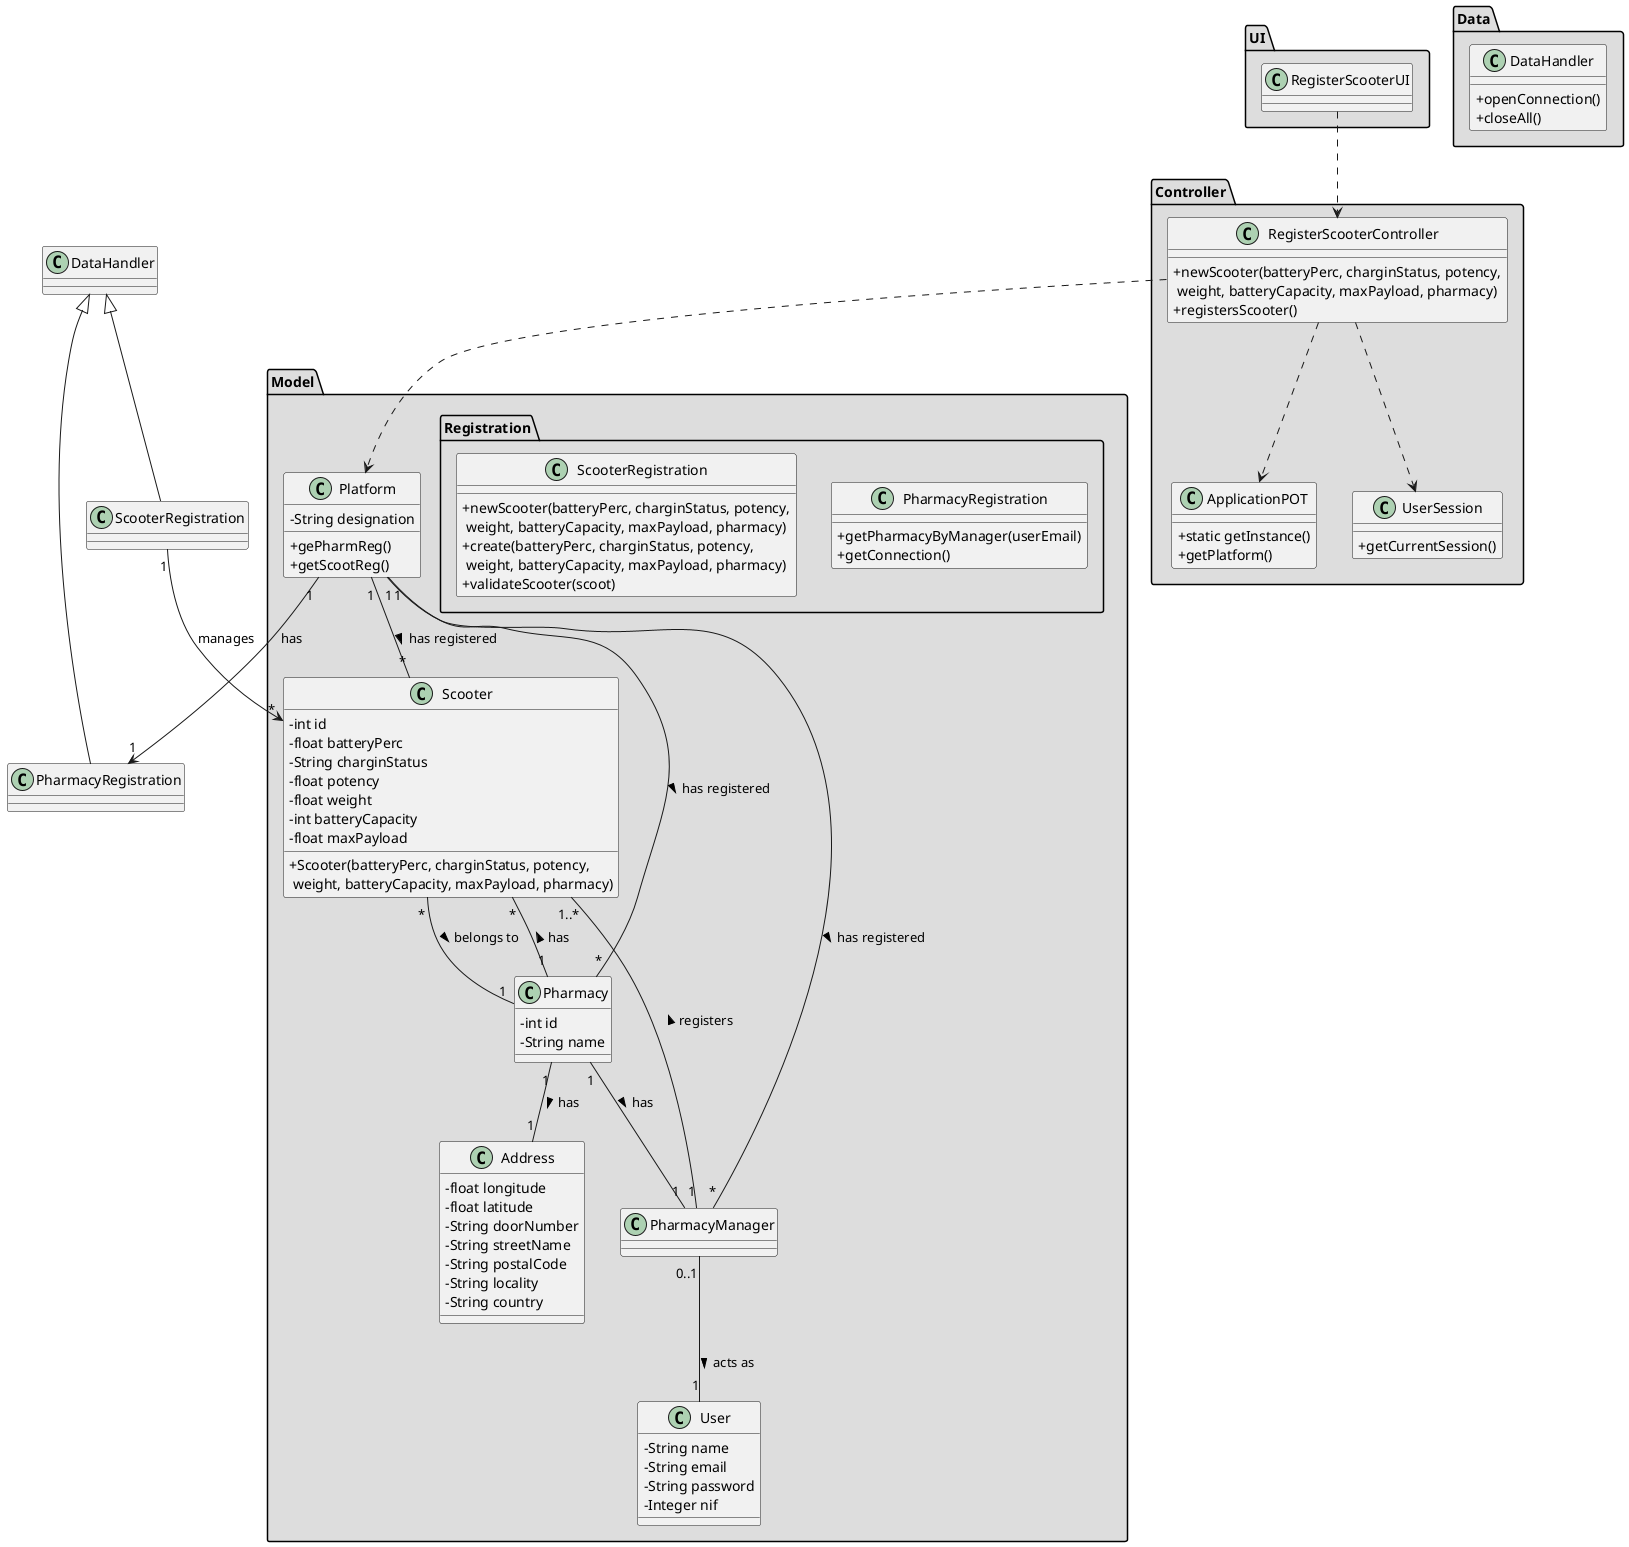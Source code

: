 @startuml
skinparam classAttributeIconSize 0

package "UI" #DDDDDD {
class RegisterScooterUI{

}
}


package "Controller" #DDDDDD {
class RegisterScooterController{
+newScooter(batteryPerc, charginStatus, potency,\n weight, batteryCapacity, maxPayload, pharmacy)
+registersScooter()
}

class ApplicationPOT
{
  +static getInstance()
  +getPlatform()
}

class UserSession
{
  +getCurrentSession()
}
}


package "Model" #DDDDDD {
class Platform {
  -String designation
  +gePharmReg()
  +getScootReg()
}
package "Registration" #DDDDDD {
 class PharmacyRegistration{
     +getPharmacyByManager(userEmail)
     +getConnection()
 }

 class ScooterRegistration{
      +newScooter(batteryPerc, charginStatus, potency,\n weight, batteryCapacity, maxPayload, pharmacy)
      +create(batteryPerc, charginStatus, potency,\n weight, batteryCapacity, maxPayload, pharmacy)
      +validateScooter(scoot)
  }
 }
}

package "Model" #DDDDDD {
class Scooter{
  -int id
  -float batteryPerc
  -String charginStatus
  -float potency
  -float weight
  -int batteryCapacity
  -float maxPayload
  +Scooter(batteryPerc, charginStatus, potency,\n weight, batteryCapacity, maxPayload, pharmacy)
}

class Address{
  -float longitude
  -float latitude
  -String doorNumber
  -String streetName
  -String postalCode
  -String locality
  -String country
}

class Pharmacy {
  -int id
  -String name
}

class User{
-   String name
-   String email
-   String password
-   Integer nif
}

class PharmacyManager {
}

}


package "Data" #DDDDDD {
class DataHandler{
    +openConnection()
    +closeAll()
}
}

class PharmacyRegistration extends DataHandler
class ScooterRegistration extends DataHandler

RegisterScooterUI ..> RegisterScooterController
RegisterScooterController ..> Platform
RegisterScooterController ..> ApplicationPOT
RegisterScooterController ..> UserSession
Platform "1" --> "1" PharmacyRegistration : has
ScooterRegistration "1" --> "*" Scooter : manages

Platform "1" -- "*" Pharmacy : has registered >
Platform "1" -- "*" Scooter : has registered >
Platform "1" -- "*" PharmacyManager : has registered >

PharmacyManager "0..1" -- "1" User: acts as >
PharmacyManager "1" -- "1..*" Scooter : registers >
Pharmacy "1" -- "1" PharmacyManager : has >
Pharmacy "1" -- "*" Scooter : has >
Pharmacy "1" -- "1" Address : has >
Scooter "*" -- "1" Pharmacy : belongs to >

@enduml